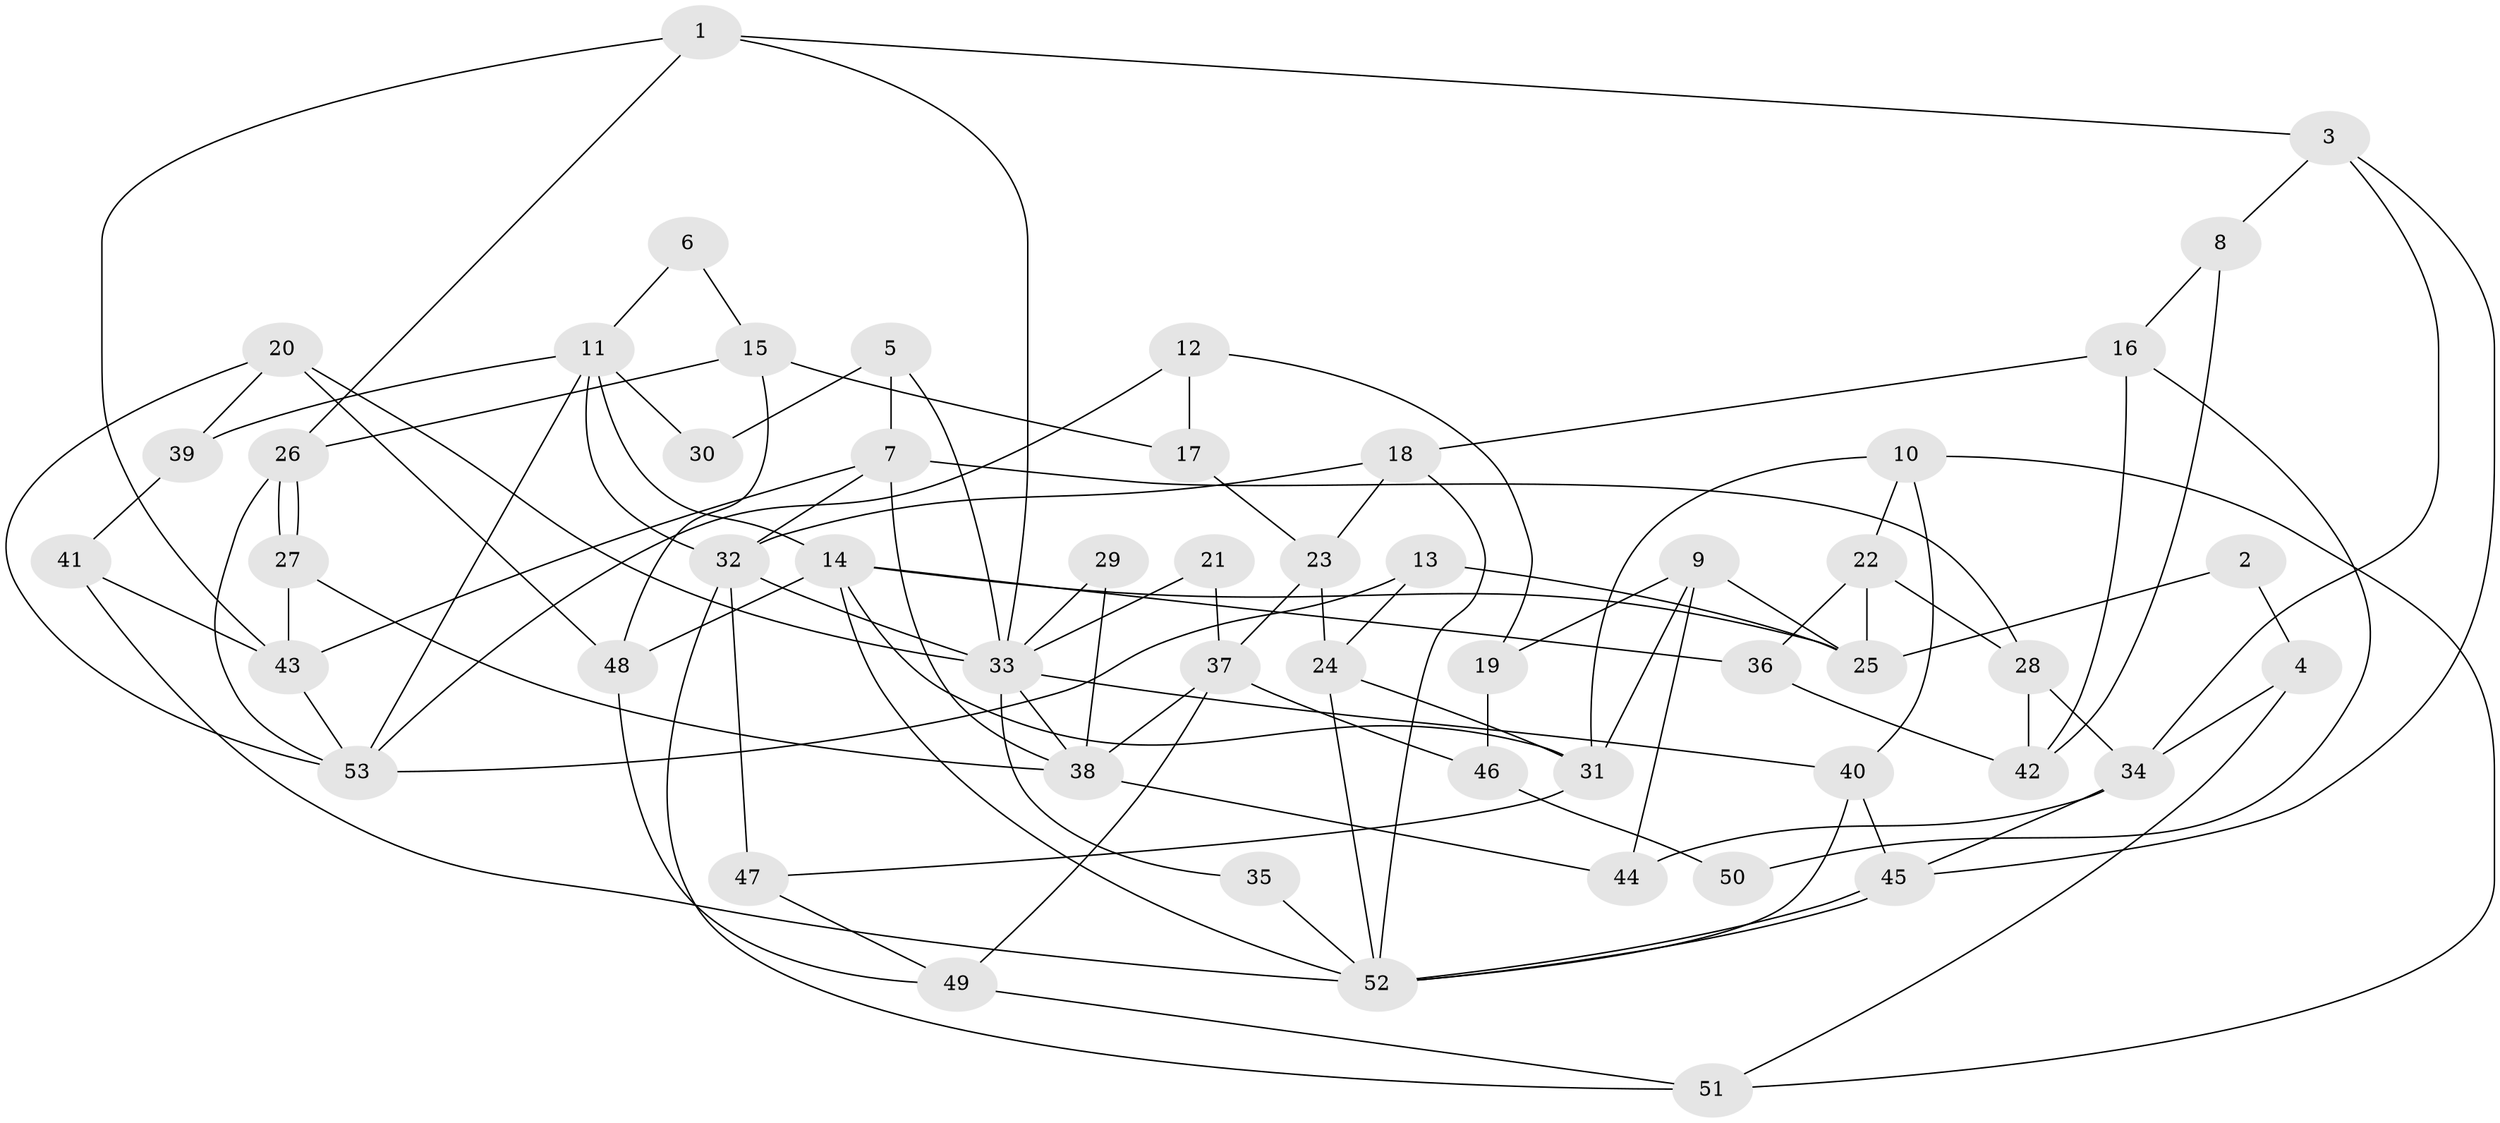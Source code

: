 // coarse degree distribution, {5: 0.125, 2: 0.15625, 6: 0.1875, 3: 0.15625, 4: 0.1875, 8: 0.0625, 10: 0.03125, 7: 0.0625, 11: 0.03125}
// Generated by graph-tools (version 1.1) at 2025/23/03/03/25 07:23:56]
// undirected, 53 vertices, 106 edges
graph export_dot {
graph [start="1"]
  node [color=gray90,style=filled];
  1;
  2;
  3;
  4;
  5;
  6;
  7;
  8;
  9;
  10;
  11;
  12;
  13;
  14;
  15;
  16;
  17;
  18;
  19;
  20;
  21;
  22;
  23;
  24;
  25;
  26;
  27;
  28;
  29;
  30;
  31;
  32;
  33;
  34;
  35;
  36;
  37;
  38;
  39;
  40;
  41;
  42;
  43;
  44;
  45;
  46;
  47;
  48;
  49;
  50;
  51;
  52;
  53;
  1 -- 26;
  1 -- 43;
  1 -- 3;
  1 -- 33;
  2 -- 4;
  2 -- 25;
  3 -- 45;
  3 -- 8;
  3 -- 34;
  4 -- 34;
  4 -- 51;
  5 -- 33;
  5 -- 7;
  5 -- 30;
  6 -- 15;
  6 -- 11;
  7 -- 28;
  7 -- 43;
  7 -- 32;
  7 -- 38;
  8 -- 16;
  8 -- 42;
  9 -- 31;
  9 -- 44;
  9 -- 19;
  9 -- 25;
  10 -- 40;
  10 -- 22;
  10 -- 31;
  10 -- 51;
  11 -- 32;
  11 -- 14;
  11 -- 30;
  11 -- 39;
  11 -- 53;
  12 -- 53;
  12 -- 17;
  12 -- 19;
  13 -- 24;
  13 -- 53;
  13 -- 25;
  14 -- 25;
  14 -- 52;
  14 -- 31;
  14 -- 36;
  14 -- 48;
  15 -- 48;
  15 -- 26;
  15 -- 17;
  16 -- 42;
  16 -- 18;
  16 -- 50;
  17 -- 23;
  18 -- 32;
  18 -- 52;
  18 -- 23;
  19 -- 46;
  20 -- 39;
  20 -- 48;
  20 -- 33;
  20 -- 53;
  21 -- 37;
  21 -- 33;
  22 -- 25;
  22 -- 28;
  22 -- 36;
  23 -- 37;
  23 -- 24;
  24 -- 31;
  24 -- 52;
  26 -- 53;
  26 -- 27;
  26 -- 27;
  27 -- 38;
  27 -- 43;
  28 -- 34;
  28 -- 42;
  29 -- 33;
  29 -- 38;
  31 -- 47;
  32 -- 33;
  32 -- 47;
  32 -- 51;
  33 -- 35;
  33 -- 38;
  33 -- 40;
  34 -- 45;
  34 -- 44;
  35 -- 52;
  36 -- 42;
  37 -- 38;
  37 -- 49;
  37 -- 46;
  38 -- 44;
  39 -- 41;
  40 -- 52;
  40 -- 45;
  41 -- 43;
  41 -- 52;
  43 -- 53;
  45 -- 52;
  45 -- 52;
  46 -- 50;
  47 -- 49;
  48 -- 49;
  49 -- 51;
}
